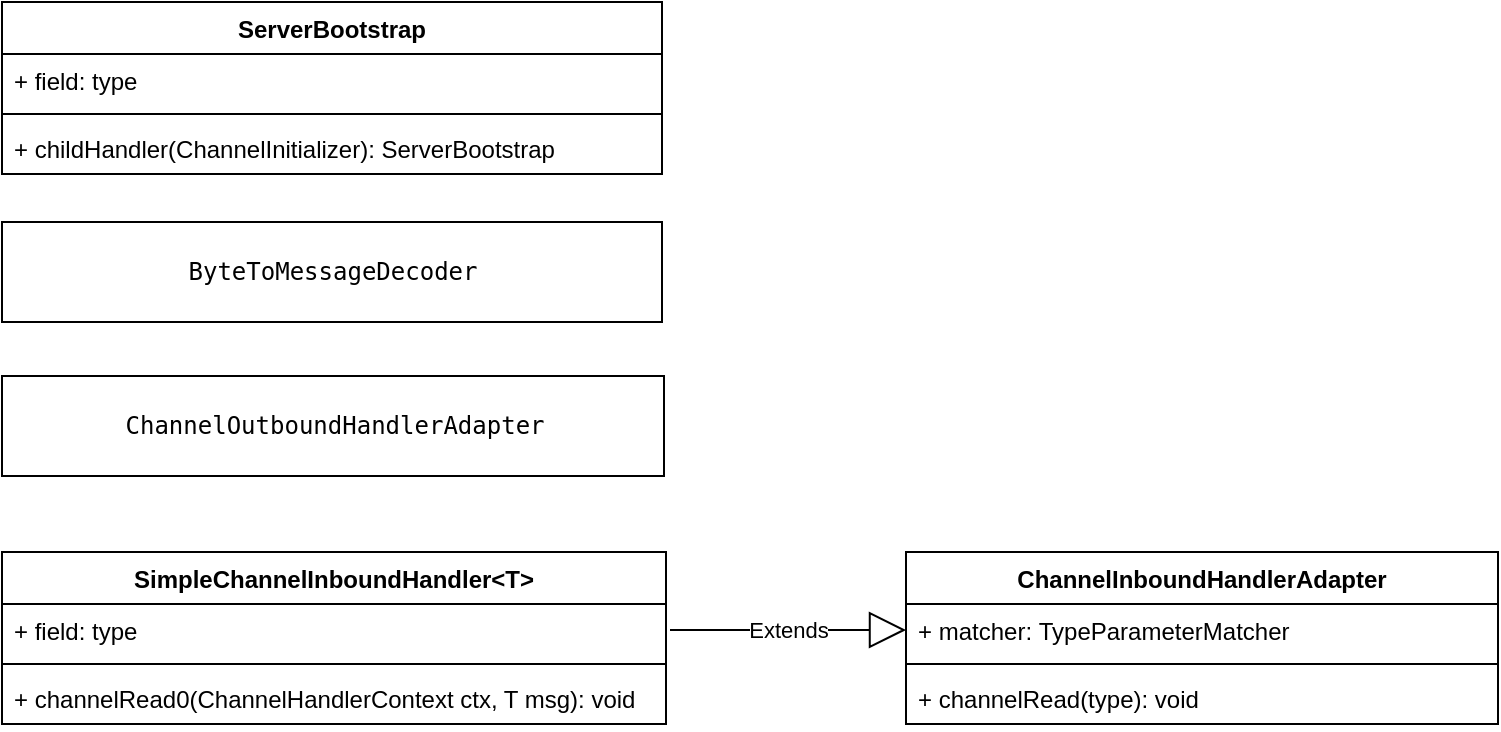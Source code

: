 <mxfile version="10.6.0" type="github"><diagram id="fZs4sIPCSbQDvjvU7nEE" name="Page-1"><mxGraphModel dx="918" dy="517" grid="1" gridSize="10" guides="1" tooltips="1" connect="1" arrows="1" fold="1" page="1" pageScale="1" pageWidth="827" pageHeight="1169" math="0" shadow="0"><root><mxCell id="0"/><mxCell id="1" parent="0"/><mxCell id="TKFreMik8SJddDPlBpiy-1" value="ServerBootstrap" style="swimlane;fontStyle=1;align=center;verticalAlign=top;childLayout=stackLayout;horizontal=1;startSize=26;horizontalStack=0;resizeParent=1;resizeParentMax=0;resizeLast=0;collapsible=1;marginBottom=0;" parent="1" vertex="1"><mxGeometry x="60" y="40" width="330" height="86" as="geometry"/></mxCell><mxCell id="TKFreMik8SJddDPlBpiy-2" value="+ field: type" style="text;strokeColor=none;fillColor=none;align=left;verticalAlign=top;spacingLeft=4;spacingRight=4;overflow=hidden;rotatable=0;points=[[0,0.5],[1,0.5]];portConstraint=eastwest;" parent="TKFreMik8SJddDPlBpiy-1" vertex="1"><mxGeometry y="26" width="330" height="26" as="geometry"/></mxCell><mxCell id="TKFreMik8SJddDPlBpiy-3" value="" style="line;strokeWidth=1;fillColor=none;align=left;verticalAlign=middle;spacingTop=-1;spacingLeft=3;spacingRight=3;rotatable=0;labelPosition=right;points=[];portConstraint=eastwest;" parent="TKFreMik8SJddDPlBpiy-1" vertex="1"><mxGeometry y="52" width="330" height="8" as="geometry"/></mxCell><mxCell id="TKFreMik8SJddDPlBpiy-4" value="+ childHandler(ChannelInitializer): ServerBootstrap" style="text;strokeColor=none;fillColor=none;align=left;verticalAlign=top;spacingLeft=4;spacingRight=4;overflow=hidden;rotatable=0;points=[[0,0.5],[1,0.5]];portConstraint=eastwest;" parent="TKFreMik8SJddDPlBpiy-1" vertex="1"><mxGeometry y="60" width="330" height="26" as="geometry"/></mxCell><mxCell id="TKFreMik8SJddDPlBpiy-5" value="&lt;pre&gt;ByteToMessageDecoder&lt;/pre&gt;" style="html=1;" parent="1" vertex="1"><mxGeometry x="60" y="150" width="330" height="50" as="geometry"/></mxCell><mxCell id="TKFreMik8SJddDPlBpiy-6" value="&lt;pre&gt;ChannelOutboundHandlerAdapter&lt;/pre&gt;" style="html=1;" parent="1" vertex="1"><mxGeometry x="60" y="227" width="331" height="50" as="geometry"/></mxCell><mxCell id="TKFreMik8SJddDPlBpiy-7" value="SimpleChannelInboundHandler&lt;T&gt;" style="swimlane;fontStyle=1;align=center;verticalAlign=top;childLayout=stackLayout;horizontal=1;startSize=26;horizontalStack=0;resizeParent=1;resizeParentMax=0;resizeLast=0;collapsible=1;marginBottom=0;" parent="1" vertex="1"><mxGeometry x="60" y="315" width="332" height="86" as="geometry"/></mxCell><mxCell id="TKFreMik8SJddDPlBpiy-8" value="+ field: type" style="text;strokeColor=none;fillColor=none;align=left;verticalAlign=top;spacingLeft=4;spacingRight=4;overflow=hidden;rotatable=0;points=[[0,0.5],[1,0.5]];portConstraint=eastwest;" parent="TKFreMik8SJddDPlBpiy-7" vertex="1"><mxGeometry y="26" width="332" height="26" as="geometry"/></mxCell><mxCell id="TKFreMik8SJddDPlBpiy-9" value="" style="line;strokeWidth=1;fillColor=none;align=left;verticalAlign=middle;spacingTop=-1;spacingLeft=3;spacingRight=3;rotatable=0;labelPosition=right;points=[];portConstraint=eastwest;" parent="TKFreMik8SJddDPlBpiy-7" vertex="1"><mxGeometry y="52" width="332" height="8" as="geometry"/></mxCell><mxCell id="TKFreMik8SJddDPlBpiy-10" value="+ channelRead0(ChannelHandlerContext ctx, T msg): void&#10;" style="text;strokeColor=none;fillColor=none;align=left;verticalAlign=top;spacingLeft=4;spacingRight=4;overflow=hidden;rotatable=0;points=[[0,0.5],[1,0.5]];portConstraint=eastwest;" parent="TKFreMik8SJddDPlBpiy-7" vertex="1"><mxGeometry y="60" width="332" height="26" as="geometry"/></mxCell><mxCell id="TKFreMik8SJddDPlBpiy-11" value="ChannelInboundHandlerAdapter" style="swimlane;fontStyle=1;align=center;verticalAlign=top;childLayout=stackLayout;horizontal=1;startSize=26;horizontalStack=0;resizeParent=1;resizeParentMax=0;resizeLast=0;collapsible=1;marginBottom=0;" parent="1" vertex="1"><mxGeometry x="512" y="315" width="296" height="86" as="geometry"/></mxCell><mxCell id="TKFreMik8SJddDPlBpiy-12" value="+ matcher: TypeParameterMatcher" style="text;strokeColor=none;fillColor=none;align=left;verticalAlign=top;spacingLeft=4;spacingRight=4;overflow=hidden;rotatable=0;points=[[0,0.5],[1,0.5]];portConstraint=eastwest;" parent="TKFreMik8SJddDPlBpiy-11" vertex="1"><mxGeometry y="26" width="296" height="26" as="geometry"/></mxCell><mxCell id="TKFreMik8SJddDPlBpiy-13" value="" style="line;strokeWidth=1;fillColor=none;align=left;verticalAlign=middle;spacingTop=-1;spacingLeft=3;spacingRight=3;rotatable=0;labelPosition=right;points=[];portConstraint=eastwest;" parent="TKFreMik8SJddDPlBpiy-11" vertex="1"><mxGeometry y="52" width="296" height="8" as="geometry"/></mxCell><mxCell id="TKFreMik8SJddDPlBpiy-14" value="+ channelRead(type): void&#10;" style="text;strokeColor=none;fillColor=none;align=left;verticalAlign=top;spacingLeft=4;spacingRight=4;overflow=hidden;rotatable=0;points=[[0,0.5],[1,0.5]];portConstraint=eastwest;" parent="TKFreMik8SJddDPlBpiy-11" vertex="1"><mxGeometry y="60" width="296" height="26" as="geometry"/></mxCell><mxCell id="TKFreMik8SJddDPlBpiy-16" value="Extends" style="endArrow=block;endSize=16;endFill=0;html=1;entryX=0;entryY=0.5;entryDx=0;entryDy=0;" parent="1" target="TKFreMik8SJddDPlBpiy-12" edge="1"><mxGeometry width="160" relative="1" as="geometry"><mxPoint x="394" y="354" as="sourcePoint"/><mxPoint x="554" y="359" as="targetPoint"/></mxGeometry></mxCell></root></mxGraphModel></diagram></mxfile>